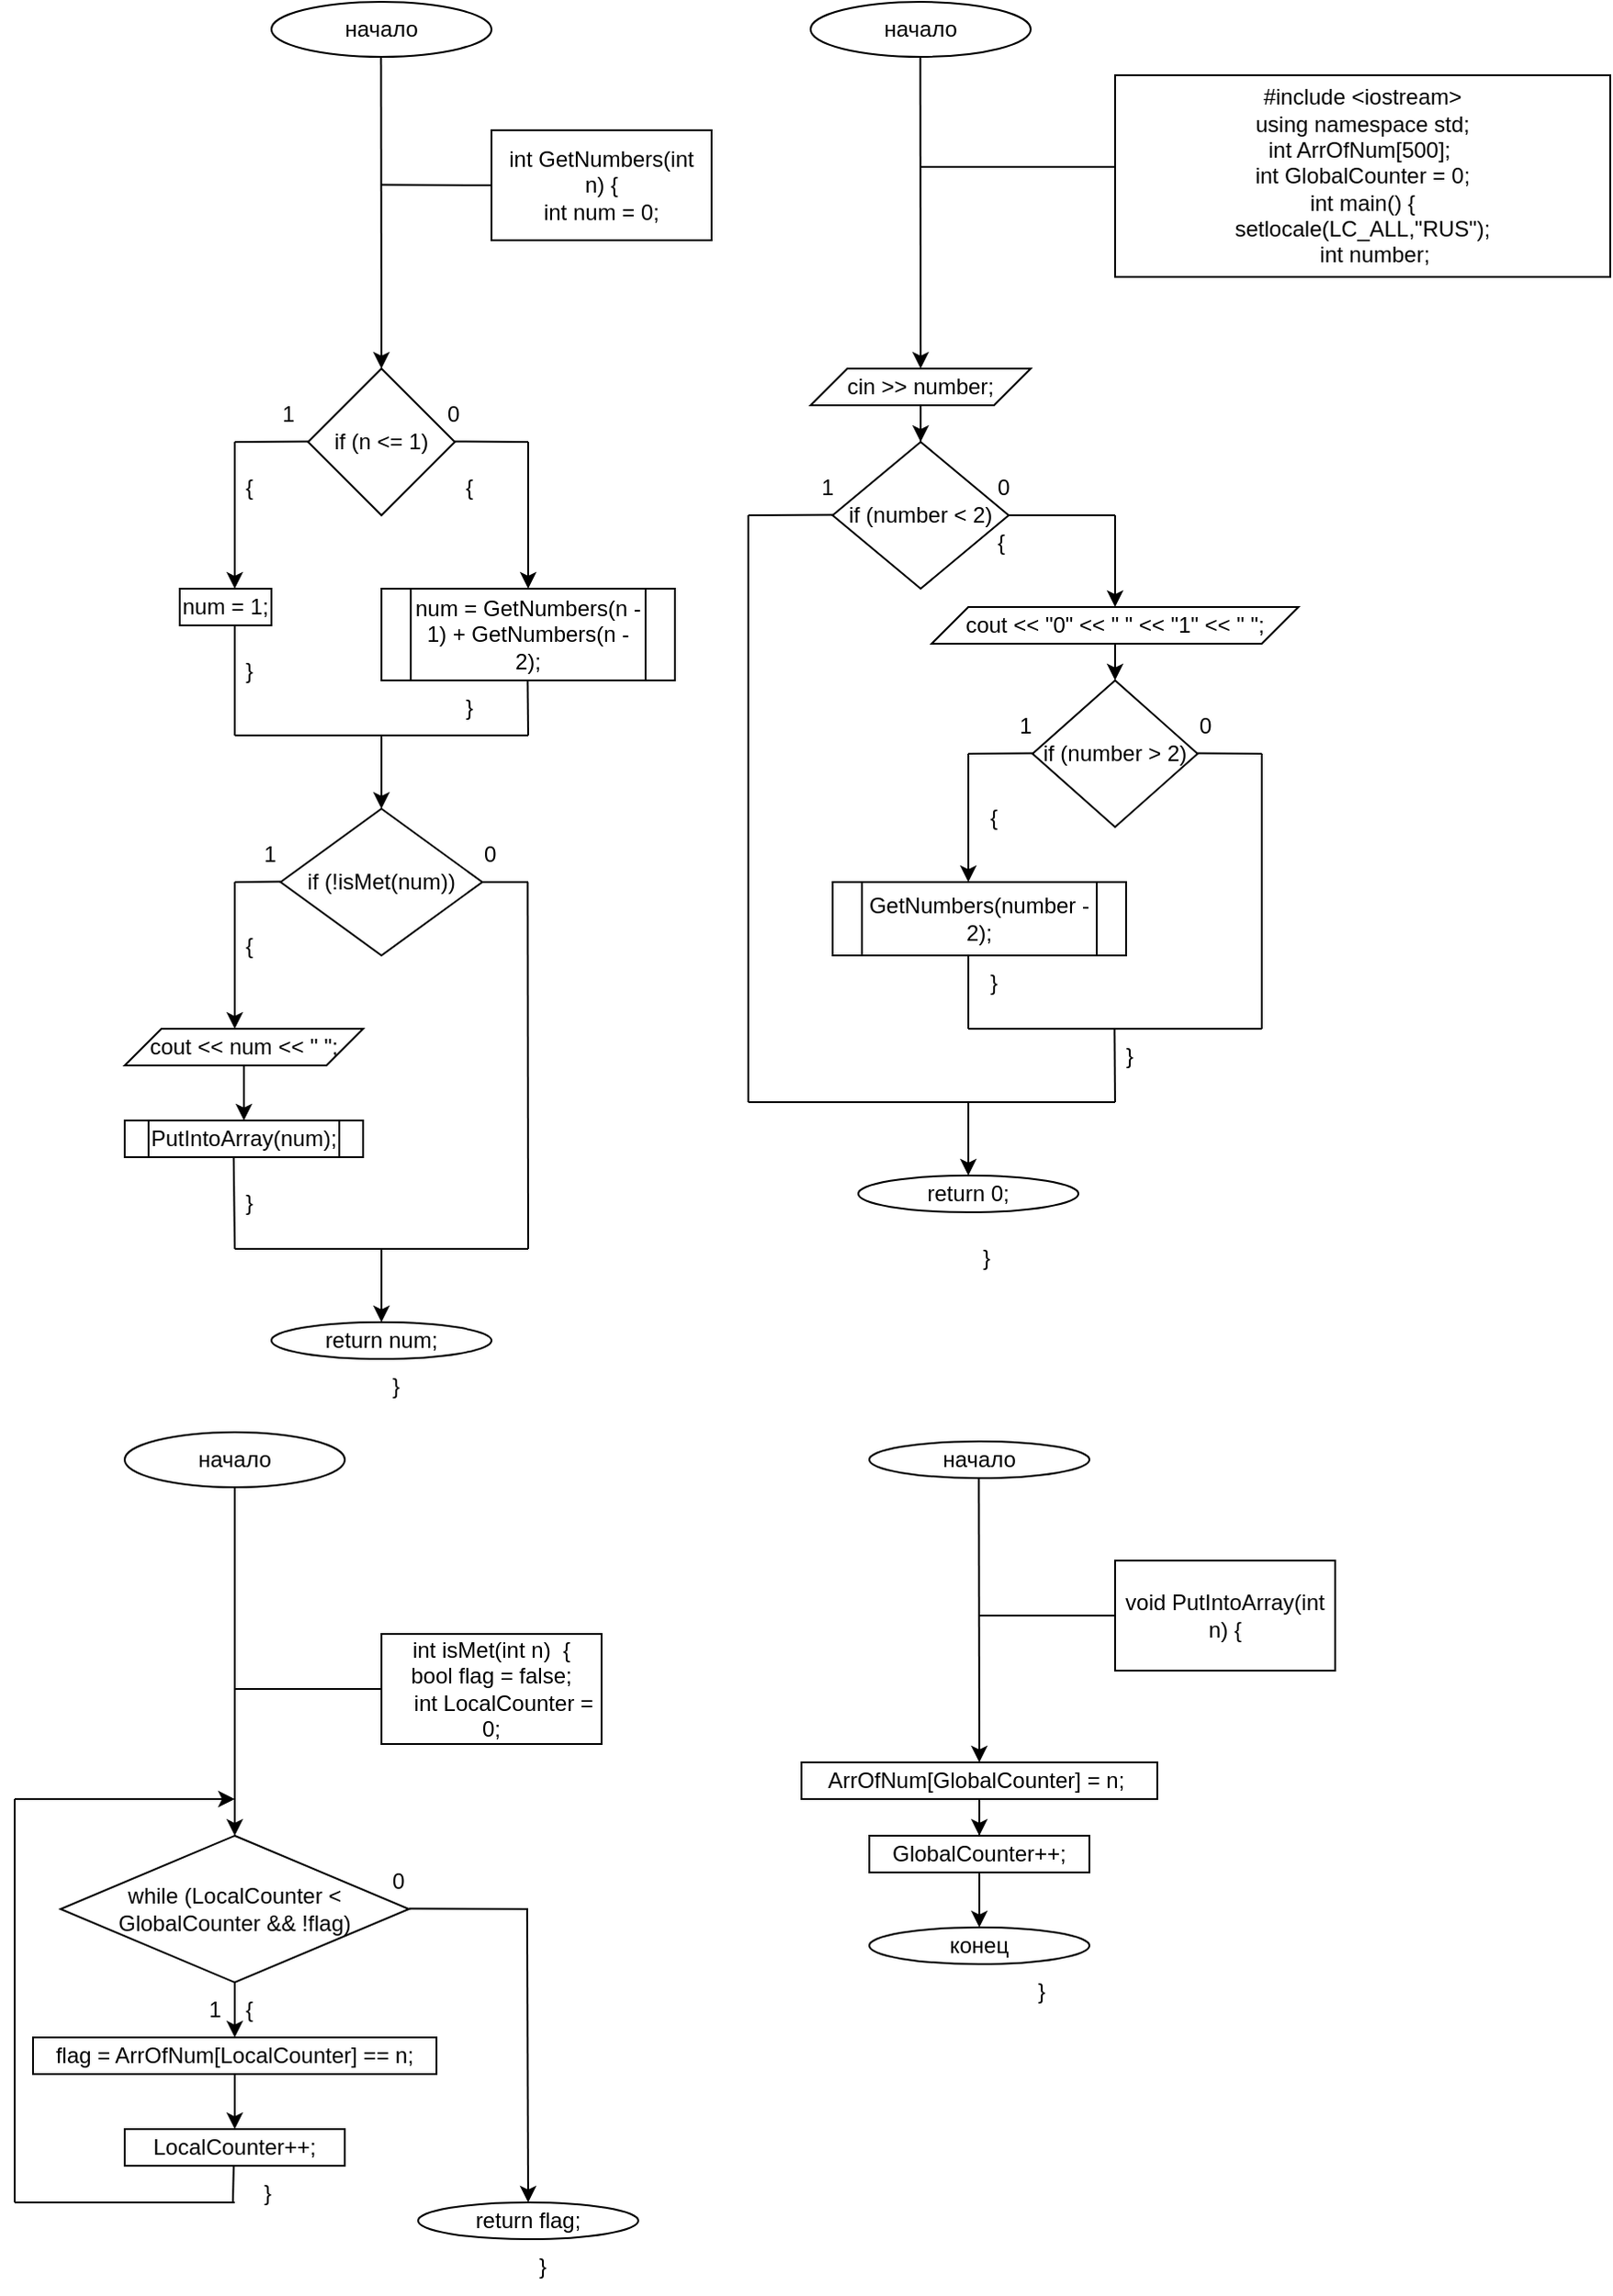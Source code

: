 <mxfile version="23.0.2" type="device">
  <diagram name="Страница — 1" id="27sMOO7GNxmtvBF9pvkB">
    <mxGraphModel dx="1646" dy="482" grid="1" gridSize="10" guides="1" tooltips="1" connect="1" arrows="1" fold="1" page="1" pageScale="1" pageWidth="827" pageHeight="1169" math="0" shadow="0">
      <root>
        <mxCell id="0" />
        <mxCell id="1" parent="0" />
        <mxCell id="nCKMUJCj50AwEbFCvC8s-1" value="начало" style="ellipse;whiteSpace=wrap;html=1;" vertex="1" parent="1">
          <mxGeometry x="354" width="120" height="30" as="geometry" />
        </mxCell>
        <mxCell id="nCKMUJCj50AwEbFCvC8s-2" value="" style="endArrow=classic;html=1;rounded=0;" edge="1" parent="1">
          <mxGeometry width="50" height="50" relative="1" as="geometry">
            <mxPoint x="413.8" y="30" as="sourcePoint" />
            <mxPoint x="414" y="200" as="targetPoint" />
          </mxGeometry>
        </mxCell>
        <mxCell id="nCKMUJCj50AwEbFCvC8s-3" value="" style="endArrow=none;html=1;rounded=0;" edge="1" parent="1">
          <mxGeometry width="50" height="50" relative="1" as="geometry">
            <mxPoint x="414" y="90" as="sourcePoint" />
            <mxPoint x="520" y="90" as="targetPoint" />
          </mxGeometry>
        </mxCell>
        <mxCell id="nCKMUJCj50AwEbFCvC8s-4" value="&lt;div&gt;#include &amp;lt;iostream&amp;gt;&lt;/div&gt;&lt;div&gt;using namespace std;&lt;/div&gt;&lt;div&gt;int ArrOfNum[500];&amp;nbsp;&lt;/div&gt;&lt;div&gt;int GlobalCounter = 0;&lt;/div&gt;&lt;div&gt;&lt;span style=&quot;background-color: initial;&quot;&gt;int main()&amp;nbsp;&lt;/span&gt;&lt;span style=&quot;background-color: initial;&quot;&gt;{&lt;/span&gt;&lt;/div&gt;&lt;div&gt;&lt;div&gt;setlocale(LC_ALL,&quot;RUS&quot;);&lt;span style=&quot;&quot;&gt;&lt;/span&gt;&lt;/div&gt;&lt;div&gt;&lt;span style=&quot;&quot;&gt;&lt;span style=&quot;&quot;&gt;&lt;span style=&quot;white-space: pre;&quot;&gt;&amp;nbsp;&amp;nbsp;&amp;nbsp;&amp;nbsp;&lt;/span&gt;&lt;/span&gt;int number;&lt;/span&gt;&lt;/div&gt;&lt;/div&gt;" style="rounded=0;whiteSpace=wrap;html=1;" vertex="1" parent="1">
          <mxGeometry x="520" y="40" width="270" height="110" as="geometry" />
        </mxCell>
        <mxCell id="nCKMUJCj50AwEbFCvC8s-7" style="edgeStyle=orthogonalEdgeStyle;rounded=0;orthogonalLoop=1;jettySize=auto;html=1;entryX=0.5;entryY=0;entryDx=0;entryDy=0;" edge="1" parent="1" source="nCKMUJCj50AwEbFCvC8s-5" target="nCKMUJCj50AwEbFCvC8s-6">
          <mxGeometry relative="1" as="geometry" />
        </mxCell>
        <mxCell id="nCKMUJCj50AwEbFCvC8s-5" value="cin &amp;gt;&amp;gt; number;" style="shape=parallelogram;perimeter=parallelogramPerimeter;whiteSpace=wrap;html=1;fixedSize=1;" vertex="1" parent="1">
          <mxGeometry x="354" y="200" width="120" height="20" as="geometry" />
        </mxCell>
        <mxCell id="nCKMUJCj50AwEbFCvC8s-6" value="if (number &amp;lt; 2)" style="rhombus;whiteSpace=wrap;html=1;" vertex="1" parent="1">
          <mxGeometry x="366" y="240" width="96" height="80" as="geometry" />
        </mxCell>
        <mxCell id="nCKMUJCj50AwEbFCvC8s-8" value="" style="endArrow=none;html=1;rounded=0;" edge="1" parent="1">
          <mxGeometry width="50" height="50" relative="1" as="geometry">
            <mxPoint x="320" y="280" as="sourcePoint" />
            <mxPoint x="366" y="279.76" as="targetPoint" />
          </mxGeometry>
        </mxCell>
        <mxCell id="nCKMUJCj50AwEbFCvC8s-9" value="1" style="text;strokeColor=none;fillColor=none;align=left;verticalAlign=middle;spacingLeft=4;spacingRight=4;overflow=hidden;points=[[0,0.5],[1,0.5]];portConstraint=eastwest;rotatable=0;whiteSpace=wrap;html=1;" vertex="1" parent="1">
          <mxGeometry x="354" y="250" width="80" height="30" as="geometry" />
        </mxCell>
        <mxCell id="nCKMUJCj50AwEbFCvC8s-10" value="" style="endArrow=none;html=1;rounded=0;" edge="1" parent="1">
          <mxGeometry width="50" height="50" relative="1" as="geometry">
            <mxPoint x="462" y="280" as="sourcePoint" />
            <mxPoint x="520" y="280" as="targetPoint" />
          </mxGeometry>
        </mxCell>
        <mxCell id="nCKMUJCj50AwEbFCvC8s-11" value="0" style="text;strokeColor=none;fillColor=none;align=left;verticalAlign=middle;spacingLeft=4;spacingRight=4;overflow=hidden;points=[[0,0.5],[1,0.5]];portConstraint=eastwest;rotatable=0;whiteSpace=wrap;html=1;" vertex="1" parent="1">
          <mxGeometry x="450" y="250" width="40" height="30" as="geometry" />
        </mxCell>
        <mxCell id="nCKMUJCj50AwEbFCvC8s-15" style="edgeStyle=orthogonalEdgeStyle;rounded=0;orthogonalLoop=1;jettySize=auto;html=1;entryX=0.5;entryY=0;entryDx=0;entryDy=0;" edge="1" parent="1" source="nCKMUJCj50AwEbFCvC8s-12">
          <mxGeometry relative="1" as="geometry">
            <mxPoint x="520" y="370" as="targetPoint" />
          </mxGeometry>
        </mxCell>
        <mxCell id="nCKMUJCj50AwEbFCvC8s-12" value="cout &amp;lt;&amp;lt; &quot;0&quot; &amp;lt;&amp;lt; &quot; &quot; &amp;lt;&amp;lt; &quot;1&quot; &amp;lt;&amp;lt; &quot; &quot;;" style="shape=parallelogram;perimeter=parallelogramPerimeter;whiteSpace=wrap;html=1;fixedSize=1;" vertex="1" parent="1">
          <mxGeometry x="420" y="330" width="200" height="20" as="geometry" />
        </mxCell>
        <mxCell id="nCKMUJCj50AwEbFCvC8s-13" value="" style="endArrow=classic;html=1;rounded=0;" edge="1" parent="1">
          <mxGeometry width="50" height="50" relative="1" as="geometry">
            <mxPoint x="520" y="280" as="sourcePoint" />
            <mxPoint x="520" y="330" as="targetPoint" />
          </mxGeometry>
        </mxCell>
        <mxCell id="nCKMUJCj50AwEbFCvC8s-21" value="{" style="text;strokeColor=none;fillColor=none;align=left;verticalAlign=middle;spacingLeft=4;spacingRight=4;overflow=hidden;points=[[0,0.5],[1,0.5]];portConstraint=eastwest;rotatable=0;whiteSpace=wrap;html=1;" vertex="1" parent="1">
          <mxGeometry x="450" y="280" width="80" height="30" as="geometry" />
        </mxCell>
        <mxCell id="nCKMUJCj50AwEbFCvC8s-23" value="начало" style="ellipse;whiteSpace=wrap;html=1;" vertex="1" parent="1">
          <mxGeometry x="60" width="120" height="30" as="geometry" />
        </mxCell>
        <mxCell id="nCKMUJCj50AwEbFCvC8s-24" value="" style="endArrow=classic;html=1;rounded=0;" edge="1" parent="1">
          <mxGeometry width="50" height="50" relative="1" as="geometry">
            <mxPoint x="119.76" y="30" as="sourcePoint" />
            <mxPoint x="120" y="200" as="targetPoint" />
          </mxGeometry>
        </mxCell>
        <mxCell id="nCKMUJCj50AwEbFCvC8s-25" value="&lt;div&gt;int GetNumbers(int n)&amp;nbsp;&lt;span style=&quot;background-color: initial;&quot;&gt;{&lt;/span&gt;&lt;/div&gt;&lt;div&gt;int num = 0;&lt;span style=&quot;&quot;&gt;&lt;/span&gt;&lt;/div&gt;" style="rounded=0;whiteSpace=wrap;html=1;" vertex="1" parent="1">
          <mxGeometry x="180" y="70" width="120" height="60" as="geometry" />
        </mxCell>
        <mxCell id="nCKMUJCj50AwEbFCvC8s-27" value="" style="endArrow=none;html=1;rounded=0;entryX=0;entryY=0.5;entryDx=0;entryDy=0;" edge="1" parent="1" target="nCKMUJCj50AwEbFCvC8s-25">
          <mxGeometry width="50" height="50" relative="1" as="geometry">
            <mxPoint x="120" y="99.76" as="sourcePoint" />
            <mxPoint x="170" y="99.76" as="targetPoint" />
          </mxGeometry>
        </mxCell>
        <mxCell id="nCKMUJCj50AwEbFCvC8s-28" value="if (n &amp;lt;= 1)" style="rhombus;whiteSpace=wrap;html=1;" vertex="1" parent="1">
          <mxGeometry x="80" y="200" width="80" height="80" as="geometry" />
        </mxCell>
        <mxCell id="nCKMUJCj50AwEbFCvC8s-29" value="" style="endArrow=none;html=1;rounded=0;" edge="1" parent="1">
          <mxGeometry width="50" height="50" relative="1" as="geometry">
            <mxPoint x="40" y="240" as="sourcePoint" />
            <mxPoint x="80" y="239.71" as="targetPoint" />
          </mxGeometry>
        </mxCell>
        <mxCell id="nCKMUJCj50AwEbFCvC8s-30" value="" style="endArrow=classic;html=1;rounded=0;" edge="1" parent="1">
          <mxGeometry width="50" height="50" relative="1" as="geometry">
            <mxPoint x="40" y="240" as="sourcePoint" />
            <mxPoint x="40" y="320" as="targetPoint" />
          </mxGeometry>
        </mxCell>
        <mxCell id="nCKMUJCj50AwEbFCvC8s-31" value="num = 1;" style="rounded=0;whiteSpace=wrap;html=1;" vertex="1" parent="1">
          <mxGeometry x="10" y="320" width="50" height="20" as="geometry" />
        </mxCell>
        <mxCell id="nCKMUJCj50AwEbFCvC8s-32" value="" style="endArrow=none;html=1;rounded=0;" edge="1" parent="1">
          <mxGeometry width="50" height="50" relative="1" as="geometry">
            <mxPoint x="160" y="239.71" as="sourcePoint" />
            <mxPoint x="200" y="240" as="targetPoint" />
          </mxGeometry>
        </mxCell>
        <mxCell id="nCKMUJCj50AwEbFCvC8s-33" value="" style="endArrow=classic;html=1;rounded=0;" edge="1" parent="1">
          <mxGeometry width="50" height="50" relative="1" as="geometry">
            <mxPoint x="200" y="240" as="sourcePoint" />
            <mxPoint x="200" y="320" as="targetPoint" />
          </mxGeometry>
        </mxCell>
        <mxCell id="nCKMUJCj50AwEbFCvC8s-34" value="num = GetNumbers(n - 1) + GetNumbers(n - 2);" style="shape=process;whiteSpace=wrap;html=1;backgroundOutline=1;" vertex="1" parent="1">
          <mxGeometry x="120" y="320" width="160" height="50" as="geometry" />
        </mxCell>
        <mxCell id="nCKMUJCj50AwEbFCvC8s-35" value="" style="endArrow=none;html=1;rounded=0;" edge="1" parent="1">
          <mxGeometry width="50" height="50" relative="1" as="geometry">
            <mxPoint x="40" y="400" as="sourcePoint" />
            <mxPoint x="40" y="340" as="targetPoint" />
          </mxGeometry>
        </mxCell>
        <mxCell id="nCKMUJCj50AwEbFCvC8s-36" value="" style="endArrow=none;html=1;rounded=0;" edge="1" parent="1">
          <mxGeometry width="50" height="50" relative="1" as="geometry">
            <mxPoint x="200" y="400" as="sourcePoint" />
            <mxPoint x="199.71" y="370" as="targetPoint" />
          </mxGeometry>
        </mxCell>
        <mxCell id="nCKMUJCj50AwEbFCvC8s-37" value="" style="endArrow=none;html=1;rounded=0;" edge="1" parent="1">
          <mxGeometry width="50" height="50" relative="1" as="geometry">
            <mxPoint x="40" y="400" as="sourcePoint" />
            <mxPoint x="200" y="400" as="targetPoint" />
          </mxGeometry>
        </mxCell>
        <mxCell id="nCKMUJCj50AwEbFCvC8s-38" value="" style="endArrow=classic;html=1;rounded=0;" edge="1" parent="1">
          <mxGeometry width="50" height="50" relative="1" as="geometry">
            <mxPoint x="120" y="400" as="sourcePoint" />
            <mxPoint x="120" y="440" as="targetPoint" />
          </mxGeometry>
        </mxCell>
        <mxCell id="nCKMUJCj50AwEbFCvC8s-39" value="1" style="text;strokeColor=none;fillColor=none;align=left;verticalAlign=middle;spacingLeft=4;spacingRight=4;overflow=hidden;points=[[0,0.5],[1,0.5]];portConstraint=eastwest;rotatable=0;whiteSpace=wrap;html=1;" vertex="1" parent="1">
          <mxGeometry x="60" y="210" width="80" height="30" as="geometry" />
        </mxCell>
        <mxCell id="nCKMUJCj50AwEbFCvC8s-40" value="0" style="text;strokeColor=none;fillColor=none;align=left;verticalAlign=middle;spacingLeft=4;spacingRight=4;overflow=hidden;points=[[0,0.5],[1,0.5]];portConstraint=eastwest;rotatable=0;whiteSpace=wrap;html=1;" vertex="1" parent="1">
          <mxGeometry x="150" y="210" width="80" height="30" as="geometry" />
        </mxCell>
        <mxCell id="nCKMUJCj50AwEbFCvC8s-41" value="{" style="text;strokeColor=none;fillColor=none;align=left;verticalAlign=middle;spacingLeft=4;spacingRight=4;overflow=hidden;points=[[0,0.5],[1,0.5]];portConstraint=eastwest;rotatable=0;whiteSpace=wrap;html=1;" vertex="1" parent="1">
          <mxGeometry x="40" y="250" width="80" height="30" as="geometry" />
        </mxCell>
        <mxCell id="nCKMUJCj50AwEbFCvC8s-42" value="}" style="text;strokeColor=none;fillColor=none;align=left;verticalAlign=middle;spacingLeft=4;spacingRight=4;overflow=hidden;points=[[0,0.5],[1,0.5]];portConstraint=eastwest;rotatable=0;whiteSpace=wrap;html=1;" vertex="1" parent="1">
          <mxGeometry x="40" y="350" width="80" height="30" as="geometry" />
        </mxCell>
        <mxCell id="nCKMUJCj50AwEbFCvC8s-43" value="{" style="text;strokeColor=none;fillColor=none;align=left;verticalAlign=middle;spacingLeft=4;spacingRight=4;overflow=hidden;points=[[0,0.5],[1,0.5]];portConstraint=eastwest;rotatable=0;whiteSpace=wrap;html=1;" vertex="1" parent="1">
          <mxGeometry x="160" y="250" width="80" height="30" as="geometry" />
        </mxCell>
        <mxCell id="nCKMUJCj50AwEbFCvC8s-44" value="}" style="text;strokeColor=none;fillColor=none;align=left;verticalAlign=middle;spacingLeft=4;spacingRight=4;overflow=hidden;points=[[0,0.5],[1,0.5]];portConstraint=eastwest;rotatable=0;whiteSpace=wrap;html=1;" vertex="1" parent="1">
          <mxGeometry x="160" y="370" width="80" height="30" as="geometry" />
        </mxCell>
        <mxCell id="nCKMUJCj50AwEbFCvC8s-46" value="if (!isMet(num))" style="rhombus;whiteSpace=wrap;html=1;" vertex="1" parent="1">
          <mxGeometry x="65" y="440" width="110" height="80" as="geometry" />
        </mxCell>
        <mxCell id="nCKMUJCj50AwEbFCvC8s-47" value="" style="endArrow=none;html=1;rounded=0;" edge="1" parent="1">
          <mxGeometry width="50" height="50" relative="1" as="geometry">
            <mxPoint x="40" y="480" as="sourcePoint" />
            <mxPoint x="65" y="479.71" as="targetPoint" />
          </mxGeometry>
        </mxCell>
        <mxCell id="nCKMUJCj50AwEbFCvC8s-48" value="" style="endArrow=classic;html=1;rounded=0;" edge="1" parent="1">
          <mxGeometry width="50" height="50" relative="1" as="geometry">
            <mxPoint x="40" y="480" as="sourcePoint" />
            <mxPoint x="40" y="560" as="targetPoint" />
          </mxGeometry>
        </mxCell>
        <mxCell id="nCKMUJCj50AwEbFCvC8s-52" style="edgeStyle=orthogonalEdgeStyle;rounded=0;orthogonalLoop=1;jettySize=auto;html=1;entryX=0.5;entryY=0;entryDx=0;entryDy=0;" edge="1" parent="1" source="nCKMUJCj50AwEbFCvC8s-49" target="nCKMUJCj50AwEbFCvC8s-51">
          <mxGeometry relative="1" as="geometry" />
        </mxCell>
        <mxCell id="nCKMUJCj50AwEbFCvC8s-49" value="cout &amp;lt;&amp;lt; num &amp;lt;&amp;lt; &quot; &quot;;" style="shape=parallelogram;perimeter=parallelogramPerimeter;whiteSpace=wrap;html=1;fixedSize=1;" vertex="1" parent="1">
          <mxGeometry x="-20" y="560" width="130" height="20" as="geometry" />
        </mxCell>
        <mxCell id="nCKMUJCj50AwEbFCvC8s-51" value="PutIntoArray(num);" style="shape=process;whiteSpace=wrap;html=1;backgroundOutline=1;" vertex="1" parent="1">
          <mxGeometry x="-20" y="610" width="130" height="20" as="geometry" />
        </mxCell>
        <mxCell id="nCKMUJCj50AwEbFCvC8s-53" value="" style="endArrow=none;html=1;rounded=0;" edge="1" parent="1">
          <mxGeometry width="50" height="50" relative="1" as="geometry">
            <mxPoint x="39.43" y="630" as="sourcePoint" />
            <mxPoint x="40" y="680" as="targetPoint" />
          </mxGeometry>
        </mxCell>
        <mxCell id="nCKMUJCj50AwEbFCvC8s-54" value="" style="endArrow=none;html=1;rounded=0;" edge="1" parent="1">
          <mxGeometry width="50" height="50" relative="1" as="geometry">
            <mxPoint x="175" y="480" as="sourcePoint" />
            <mxPoint x="200" y="480" as="targetPoint" />
          </mxGeometry>
        </mxCell>
        <mxCell id="nCKMUJCj50AwEbFCvC8s-55" value="" style="endArrow=none;html=1;rounded=0;" edge="1" parent="1">
          <mxGeometry width="50" height="50" relative="1" as="geometry">
            <mxPoint x="200" y="680" as="sourcePoint" />
            <mxPoint x="199.71" y="480" as="targetPoint" />
          </mxGeometry>
        </mxCell>
        <mxCell id="nCKMUJCj50AwEbFCvC8s-56" value="" style="endArrow=none;html=1;rounded=0;" edge="1" parent="1">
          <mxGeometry width="50" height="50" relative="1" as="geometry">
            <mxPoint x="40" y="680" as="sourcePoint" />
            <mxPoint x="200" y="680" as="targetPoint" />
          </mxGeometry>
        </mxCell>
        <mxCell id="nCKMUJCj50AwEbFCvC8s-57" value="" style="endArrow=classic;html=1;rounded=0;" edge="1" parent="1">
          <mxGeometry width="50" height="50" relative="1" as="geometry">
            <mxPoint x="120" y="680" as="sourcePoint" />
            <mxPoint x="120" y="720" as="targetPoint" />
          </mxGeometry>
        </mxCell>
        <mxCell id="nCKMUJCj50AwEbFCvC8s-58" value="return num;" style="ellipse;whiteSpace=wrap;html=1;" vertex="1" parent="1">
          <mxGeometry x="60" y="720" width="120" height="20" as="geometry" />
        </mxCell>
        <mxCell id="nCKMUJCj50AwEbFCvC8s-59" value="{" style="text;strokeColor=none;fillColor=none;align=left;verticalAlign=middle;spacingLeft=4;spacingRight=4;overflow=hidden;points=[[0,0.5],[1,0.5]];portConstraint=eastwest;rotatable=0;whiteSpace=wrap;html=1;" vertex="1" parent="1">
          <mxGeometry x="40" y="500" width="80" height="30" as="geometry" />
        </mxCell>
        <mxCell id="nCKMUJCj50AwEbFCvC8s-60" value="}" style="text;strokeColor=none;fillColor=none;align=left;verticalAlign=middle;spacingLeft=4;spacingRight=4;overflow=hidden;points=[[0,0.5],[1,0.5]];portConstraint=eastwest;rotatable=0;whiteSpace=wrap;html=1;" vertex="1" parent="1">
          <mxGeometry x="40" y="640" width="80" height="30" as="geometry" />
        </mxCell>
        <mxCell id="nCKMUJCj50AwEbFCvC8s-61" value="}" style="text;strokeColor=none;fillColor=none;align=left;verticalAlign=middle;spacingLeft=4;spacingRight=4;overflow=hidden;points=[[0,0.5],[1,0.5]];portConstraint=eastwest;rotatable=0;whiteSpace=wrap;html=1;" vertex="1" parent="1">
          <mxGeometry x="120" y="740" width="80" height="30" as="geometry" />
        </mxCell>
        <mxCell id="nCKMUJCj50AwEbFCvC8s-62" value="1" style="text;strokeColor=none;fillColor=none;align=left;verticalAlign=middle;spacingLeft=4;spacingRight=4;overflow=hidden;points=[[0,0.5],[1,0.5]];portConstraint=eastwest;rotatable=0;whiteSpace=wrap;html=1;" vertex="1" parent="1">
          <mxGeometry x="50" y="450" width="80" height="30" as="geometry" />
        </mxCell>
        <mxCell id="nCKMUJCj50AwEbFCvC8s-63" value="0" style="text;strokeColor=none;fillColor=none;align=left;verticalAlign=middle;spacingLeft=4;spacingRight=4;overflow=hidden;points=[[0,0.5],[1,0.5]];portConstraint=eastwest;rotatable=0;whiteSpace=wrap;html=1;" vertex="1" parent="1">
          <mxGeometry x="170" y="450" width="80" height="30" as="geometry" />
        </mxCell>
        <mxCell id="nCKMUJCj50AwEbFCvC8s-64" value="if (number &amp;gt; 2)" style="rhombus;whiteSpace=wrap;html=1;" vertex="1" parent="1">
          <mxGeometry x="475" y="370" width="90" height="80" as="geometry" />
        </mxCell>
        <mxCell id="nCKMUJCj50AwEbFCvC8s-65" value="" style="endArrow=none;html=1;rounded=0;" edge="1" parent="1">
          <mxGeometry width="50" height="50" relative="1" as="geometry">
            <mxPoint x="440" y="410" as="sourcePoint" />
            <mxPoint x="475" y="409.71" as="targetPoint" />
          </mxGeometry>
        </mxCell>
        <mxCell id="nCKMUJCj50AwEbFCvC8s-66" value="" style="endArrow=classic;html=1;rounded=0;" edge="1" parent="1">
          <mxGeometry width="50" height="50" relative="1" as="geometry">
            <mxPoint x="440" y="410" as="sourcePoint" />
            <mxPoint x="440" y="480" as="targetPoint" />
          </mxGeometry>
        </mxCell>
        <mxCell id="nCKMUJCj50AwEbFCvC8s-67" value="GetNumbers(number - 2);" style="shape=process;whiteSpace=wrap;html=1;backgroundOutline=1;" vertex="1" parent="1">
          <mxGeometry x="366" y="480" width="160" height="40" as="geometry" />
        </mxCell>
        <mxCell id="nCKMUJCj50AwEbFCvC8s-68" value="" style="endArrow=none;html=1;rounded=0;" edge="1" parent="1">
          <mxGeometry width="50" height="50" relative="1" as="geometry">
            <mxPoint x="565" y="409.71" as="sourcePoint" />
            <mxPoint x="600" y="410" as="targetPoint" />
          </mxGeometry>
        </mxCell>
        <mxCell id="nCKMUJCj50AwEbFCvC8s-69" value="" style="endArrow=none;html=1;rounded=0;" edge="1" parent="1">
          <mxGeometry width="50" height="50" relative="1" as="geometry">
            <mxPoint x="440" y="560" as="sourcePoint" />
            <mxPoint x="440" y="520" as="targetPoint" />
          </mxGeometry>
        </mxCell>
        <mxCell id="nCKMUJCj50AwEbFCvC8s-70" value="" style="endArrow=none;html=1;rounded=0;" edge="1" parent="1">
          <mxGeometry width="50" height="50" relative="1" as="geometry">
            <mxPoint x="600" y="560" as="sourcePoint" />
            <mxPoint x="600" y="410" as="targetPoint" />
          </mxGeometry>
        </mxCell>
        <mxCell id="nCKMUJCj50AwEbFCvC8s-71" value="" style="endArrow=none;html=1;rounded=0;" edge="1" parent="1">
          <mxGeometry width="50" height="50" relative="1" as="geometry">
            <mxPoint x="440" y="560" as="sourcePoint" />
            <mxPoint x="600" y="560" as="targetPoint" />
          </mxGeometry>
        </mxCell>
        <mxCell id="nCKMUJCj50AwEbFCvC8s-72" value="1" style="text;strokeColor=none;fillColor=none;align=left;verticalAlign=middle;spacingLeft=4;spacingRight=4;overflow=hidden;points=[[0,0.5],[1,0.5]];portConstraint=eastwest;rotatable=0;whiteSpace=wrap;html=1;" vertex="1" parent="1">
          <mxGeometry x="462" y="380" width="80" height="30" as="geometry" />
        </mxCell>
        <mxCell id="nCKMUJCj50AwEbFCvC8s-73" value="0" style="text;strokeColor=none;fillColor=none;align=left;verticalAlign=middle;spacingLeft=4;spacingRight=4;overflow=hidden;points=[[0,0.5],[1,0.5]];portConstraint=eastwest;rotatable=0;whiteSpace=wrap;html=1;" vertex="1" parent="1">
          <mxGeometry x="560" y="380" width="80" height="30" as="geometry" />
        </mxCell>
        <mxCell id="nCKMUJCj50AwEbFCvC8s-74" value="{" style="text;strokeColor=none;fillColor=none;align=left;verticalAlign=middle;spacingLeft=4;spacingRight=4;overflow=hidden;points=[[0,0.5],[1,0.5]];portConstraint=eastwest;rotatable=0;whiteSpace=wrap;html=1;" vertex="1" parent="1">
          <mxGeometry x="446" y="430" width="80" height="30" as="geometry" />
        </mxCell>
        <mxCell id="nCKMUJCj50AwEbFCvC8s-75" value="}" style="text;strokeColor=none;fillColor=none;align=left;verticalAlign=middle;spacingLeft=4;spacingRight=4;overflow=hidden;points=[[0,0.5],[1,0.5]];portConstraint=eastwest;rotatable=0;whiteSpace=wrap;html=1;" vertex="1" parent="1">
          <mxGeometry x="446" y="520" width="80" height="30" as="geometry" />
        </mxCell>
        <mxCell id="nCKMUJCj50AwEbFCvC8s-77" value="" style="endArrow=none;html=1;rounded=0;" edge="1" parent="1">
          <mxGeometry width="50" height="50" relative="1" as="geometry">
            <mxPoint x="520" y="600" as="sourcePoint" />
            <mxPoint x="519.71" y="560" as="targetPoint" />
          </mxGeometry>
        </mxCell>
        <mxCell id="nCKMUJCj50AwEbFCvC8s-78" value="}" style="text;strokeColor=none;fillColor=none;align=left;verticalAlign=middle;spacingLeft=4;spacingRight=4;overflow=hidden;points=[[0,0.5],[1,0.5]];portConstraint=eastwest;rotatable=0;whiteSpace=wrap;html=1;" vertex="1" parent="1">
          <mxGeometry x="520" y="560" width="80" height="30" as="geometry" />
        </mxCell>
        <mxCell id="nCKMUJCj50AwEbFCvC8s-79" value="" style="endArrow=none;html=1;rounded=0;" edge="1" parent="1">
          <mxGeometry width="50" height="50" relative="1" as="geometry">
            <mxPoint x="320" y="600" as="sourcePoint" />
            <mxPoint x="320" y="280" as="targetPoint" />
          </mxGeometry>
        </mxCell>
        <mxCell id="nCKMUJCj50AwEbFCvC8s-80" value="" style="endArrow=none;html=1;rounded=0;" edge="1" parent="1">
          <mxGeometry width="50" height="50" relative="1" as="geometry">
            <mxPoint x="320" y="600" as="sourcePoint" />
            <mxPoint x="520" y="600" as="targetPoint" />
          </mxGeometry>
        </mxCell>
        <mxCell id="nCKMUJCj50AwEbFCvC8s-81" value="" style="endArrow=classic;html=1;rounded=0;" edge="1" parent="1">
          <mxGeometry width="50" height="50" relative="1" as="geometry">
            <mxPoint x="440" y="600" as="sourcePoint" />
            <mxPoint x="440" y="640" as="targetPoint" />
          </mxGeometry>
        </mxCell>
        <mxCell id="nCKMUJCj50AwEbFCvC8s-82" value="return 0;" style="ellipse;whiteSpace=wrap;html=1;" vertex="1" parent="1">
          <mxGeometry x="380" y="640" width="120" height="20" as="geometry" />
        </mxCell>
        <mxCell id="nCKMUJCj50AwEbFCvC8s-83" value="начало" style="ellipse;whiteSpace=wrap;html=1;" vertex="1" parent="1">
          <mxGeometry x="-20" y="780" width="120" height="30" as="geometry" />
        </mxCell>
        <mxCell id="nCKMUJCj50AwEbFCvC8s-85" value="" style="endArrow=none;html=1;rounded=0;" edge="1" parent="1">
          <mxGeometry width="50" height="50" relative="1" as="geometry">
            <mxPoint x="40" y="920" as="sourcePoint" />
            <mxPoint x="120" y="920" as="targetPoint" />
          </mxGeometry>
        </mxCell>
        <mxCell id="nCKMUJCj50AwEbFCvC8s-86" value="&lt;div&gt;int isMet(int n)&amp;nbsp;&amp;nbsp;&lt;span style=&quot;background-color: initial;&quot;&gt;{&lt;/span&gt;&lt;/div&gt;&lt;div&gt;bool flag = false;&lt;span style=&quot;&quot;&gt;&lt;/span&gt;&lt;/div&gt;&lt;div&gt;&lt;span style=&quot;&quot;&gt;&lt;span style=&quot;&quot;&gt;&lt;span style=&quot;white-space: pre;&quot;&gt;&amp;nbsp;&amp;nbsp;&amp;nbsp;&amp;nbsp;&lt;/span&gt;&lt;/span&gt;int LocalCounter = 0;&lt;/span&gt;&lt;/div&gt;" style="rounded=0;whiteSpace=wrap;html=1;" vertex="1" parent="1">
          <mxGeometry x="120" y="890" width="120" height="60" as="geometry" />
        </mxCell>
        <mxCell id="nCKMUJCj50AwEbFCvC8s-87" value="}" style="text;html=1;strokeColor=none;fillColor=none;align=center;verticalAlign=middle;whiteSpace=wrap;rounded=0;" vertex="1" parent="1">
          <mxGeometry x="420" y="670" width="60" height="30" as="geometry" />
        </mxCell>
        <mxCell id="nCKMUJCj50AwEbFCvC8s-88" value="" style="endArrow=classic;html=1;rounded=0;" edge="1" parent="1">
          <mxGeometry width="50" height="50" relative="1" as="geometry">
            <mxPoint x="40" y="810" as="sourcePoint" />
            <mxPoint x="40" y="1000" as="targetPoint" />
          </mxGeometry>
        </mxCell>
        <mxCell id="nCKMUJCj50AwEbFCvC8s-91" style="edgeStyle=orthogonalEdgeStyle;rounded=0;orthogonalLoop=1;jettySize=auto;html=1;entryX=0.5;entryY=0;entryDx=0;entryDy=0;" edge="1" parent="1" source="nCKMUJCj50AwEbFCvC8s-89" target="nCKMUJCj50AwEbFCvC8s-90">
          <mxGeometry relative="1" as="geometry" />
        </mxCell>
        <mxCell id="nCKMUJCj50AwEbFCvC8s-89" value="while (LocalCounter &amp;lt; GlobalCounter &amp;amp;&amp;amp; !flag)" style="rhombus;whiteSpace=wrap;html=1;" vertex="1" parent="1">
          <mxGeometry x="-55" y="1000" width="190" height="80" as="geometry" />
        </mxCell>
        <mxCell id="nCKMUJCj50AwEbFCvC8s-93" style="edgeStyle=orthogonalEdgeStyle;rounded=0;orthogonalLoop=1;jettySize=auto;html=1;entryX=0.5;entryY=0;entryDx=0;entryDy=0;" edge="1" parent="1" source="nCKMUJCj50AwEbFCvC8s-90" target="nCKMUJCj50AwEbFCvC8s-92">
          <mxGeometry relative="1" as="geometry" />
        </mxCell>
        <mxCell id="nCKMUJCj50AwEbFCvC8s-90" value="flag = ArrOfNum[LocalCounter] == n;" style="rounded=0;whiteSpace=wrap;html=1;" vertex="1" parent="1">
          <mxGeometry x="-70" y="1110" width="220" height="20" as="geometry" />
        </mxCell>
        <mxCell id="nCKMUJCj50AwEbFCvC8s-92" value="LocalCounter++;" style="rounded=0;whiteSpace=wrap;html=1;" vertex="1" parent="1">
          <mxGeometry x="-20" y="1160" width="120" height="20" as="geometry" />
        </mxCell>
        <mxCell id="nCKMUJCj50AwEbFCvC8s-94" value="" style="endArrow=none;html=1;rounded=0;" edge="1" parent="1">
          <mxGeometry width="50" height="50" relative="1" as="geometry">
            <mxPoint x="39" y="1200" as="sourcePoint" />
            <mxPoint x="39.43" y="1180" as="targetPoint" />
          </mxGeometry>
        </mxCell>
        <mxCell id="nCKMUJCj50AwEbFCvC8s-95" value="" style="endArrow=none;html=1;rounded=0;" edge="1" parent="1">
          <mxGeometry width="50" height="50" relative="1" as="geometry">
            <mxPoint x="-80" y="1200" as="sourcePoint" />
            <mxPoint x="40" y="1200" as="targetPoint" />
          </mxGeometry>
        </mxCell>
        <mxCell id="nCKMUJCj50AwEbFCvC8s-96" value="" style="endArrow=none;html=1;rounded=0;" edge="1" parent="1">
          <mxGeometry width="50" height="50" relative="1" as="geometry">
            <mxPoint x="-80" y="1200" as="sourcePoint" />
            <mxPoint x="-80" y="980" as="targetPoint" />
          </mxGeometry>
        </mxCell>
        <mxCell id="nCKMUJCj50AwEbFCvC8s-97" value="" style="endArrow=classic;html=1;rounded=0;" edge="1" parent="1">
          <mxGeometry width="50" height="50" relative="1" as="geometry">
            <mxPoint x="-80" y="980" as="sourcePoint" />
            <mxPoint x="40" y="980" as="targetPoint" />
          </mxGeometry>
        </mxCell>
        <mxCell id="nCKMUJCj50AwEbFCvC8s-98" value="1" style="text;strokeColor=none;fillColor=none;align=left;verticalAlign=middle;spacingLeft=4;spacingRight=4;overflow=hidden;points=[[0,0.5],[1,0.5]];portConstraint=eastwest;rotatable=0;whiteSpace=wrap;html=1;" vertex="1" parent="1">
          <mxGeometry x="20" y="1080" width="80" height="30" as="geometry" />
        </mxCell>
        <mxCell id="nCKMUJCj50AwEbFCvC8s-99" value="{" style="text;strokeColor=none;fillColor=none;align=left;verticalAlign=middle;spacingLeft=4;spacingRight=4;overflow=hidden;points=[[0,0.5],[1,0.5]];portConstraint=eastwest;rotatable=0;whiteSpace=wrap;html=1;" vertex="1" parent="1">
          <mxGeometry x="40" y="1080" width="80" height="30" as="geometry" />
        </mxCell>
        <mxCell id="nCKMUJCj50AwEbFCvC8s-100" value="}" style="text;strokeColor=none;fillColor=none;align=left;verticalAlign=middle;spacingLeft=4;spacingRight=4;overflow=hidden;points=[[0,0.5],[1,0.5]];portConstraint=eastwest;rotatable=0;whiteSpace=wrap;html=1;" vertex="1" parent="1">
          <mxGeometry x="50" y="1180" width="80" height="30" as="geometry" />
        </mxCell>
        <mxCell id="nCKMUJCj50AwEbFCvC8s-101" value="" style="endArrow=none;html=1;rounded=0;" edge="1" parent="1">
          <mxGeometry width="50" height="50" relative="1" as="geometry">
            <mxPoint x="135" y="1039.71" as="sourcePoint" />
            <mxPoint x="200" y="1040" as="targetPoint" />
          </mxGeometry>
        </mxCell>
        <mxCell id="nCKMUJCj50AwEbFCvC8s-102" value="" style="endArrow=classic;html=1;rounded=0;" edge="1" parent="1">
          <mxGeometry width="50" height="50" relative="1" as="geometry">
            <mxPoint x="199.43" y="1040" as="sourcePoint" />
            <mxPoint x="200" y="1200" as="targetPoint" />
          </mxGeometry>
        </mxCell>
        <mxCell id="nCKMUJCj50AwEbFCvC8s-106" value="return flag;" style="ellipse;whiteSpace=wrap;html=1;" vertex="1" parent="1">
          <mxGeometry x="140" y="1200" width="120" height="20" as="geometry" />
        </mxCell>
        <mxCell id="nCKMUJCj50AwEbFCvC8s-107" value="0" style="text;strokeColor=none;fillColor=none;align=left;verticalAlign=middle;spacingLeft=4;spacingRight=4;overflow=hidden;points=[[0,0.5],[1,0.5]];portConstraint=eastwest;rotatable=0;whiteSpace=wrap;html=1;" vertex="1" parent="1">
          <mxGeometry x="120" y="1010" width="80" height="30" as="geometry" />
        </mxCell>
        <mxCell id="nCKMUJCj50AwEbFCvC8s-108" value="}" style="text;strokeColor=none;fillColor=none;align=left;verticalAlign=middle;spacingLeft=4;spacingRight=4;overflow=hidden;points=[[0,0.5],[1,0.5]];portConstraint=eastwest;rotatable=0;whiteSpace=wrap;html=1;" vertex="1" parent="1">
          <mxGeometry x="200" y="1220" width="80" height="30" as="geometry" />
        </mxCell>
        <mxCell id="nCKMUJCj50AwEbFCvC8s-109" value="начало" style="ellipse;whiteSpace=wrap;html=1;" vertex="1" parent="1">
          <mxGeometry x="386" y="785" width="120" height="20" as="geometry" />
        </mxCell>
        <mxCell id="nCKMUJCj50AwEbFCvC8s-112" value="" style="endArrow=none;html=1;rounded=0;" edge="1" parent="1">
          <mxGeometry width="50" height="50" relative="1" as="geometry">
            <mxPoint x="446" y="880" as="sourcePoint" />
            <mxPoint x="520" y="880" as="targetPoint" />
          </mxGeometry>
        </mxCell>
        <mxCell id="nCKMUJCj50AwEbFCvC8s-113" value="&lt;div&gt;void PutIntoArray(int n)&amp;nbsp;&lt;span style=&quot;background-color: initial;&quot;&gt;{&lt;/span&gt;&lt;/div&gt;" style="rounded=0;whiteSpace=wrap;html=1;" vertex="1" parent="1">
          <mxGeometry x="520" y="850" width="120" height="60" as="geometry" />
        </mxCell>
        <mxCell id="nCKMUJCj50AwEbFCvC8s-114" value="" style="endArrow=classic;html=1;rounded=0;" edge="1" parent="1">
          <mxGeometry width="50" height="50" relative="1" as="geometry">
            <mxPoint x="445.71" y="805" as="sourcePoint" />
            <mxPoint x="446" y="960" as="targetPoint" />
          </mxGeometry>
        </mxCell>
        <mxCell id="nCKMUJCj50AwEbFCvC8s-117" style="edgeStyle=orthogonalEdgeStyle;rounded=0;orthogonalLoop=1;jettySize=auto;html=1;entryX=0.5;entryY=0;entryDx=0;entryDy=0;" edge="1" parent="1" source="nCKMUJCj50AwEbFCvC8s-115" target="nCKMUJCj50AwEbFCvC8s-116">
          <mxGeometry relative="1" as="geometry" />
        </mxCell>
        <mxCell id="nCKMUJCj50AwEbFCvC8s-115" value="ArrOfNum[GlobalCounter] = n;&amp;nbsp;" style="rounded=0;whiteSpace=wrap;html=1;" vertex="1" parent="1">
          <mxGeometry x="349" y="960" width="194" height="20" as="geometry" />
        </mxCell>
        <mxCell id="nCKMUJCj50AwEbFCvC8s-120" style="edgeStyle=orthogonalEdgeStyle;rounded=0;orthogonalLoop=1;jettySize=auto;html=1;entryX=0.5;entryY=0;entryDx=0;entryDy=0;" edge="1" parent="1" source="nCKMUJCj50AwEbFCvC8s-116" target="nCKMUJCj50AwEbFCvC8s-119">
          <mxGeometry relative="1" as="geometry" />
        </mxCell>
        <mxCell id="nCKMUJCj50AwEbFCvC8s-116" value="GlobalCounter++;" style="rounded=0;whiteSpace=wrap;html=1;" vertex="1" parent="1">
          <mxGeometry x="386" y="1000" width="120" height="20" as="geometry" />
        </mxCell>
        <mxCell id="nCKMUJCj50AwEbFCvC8s-119" value="конец" style="ellipse;whiteSpace=wrap;html=1;" vertex="1" parent="1">
          <mxGeometry x="386" y="1050" width="120" height="20" as="geometry" />
        </mxCell>
        <mxCell id="nCKMUJCj50AwEbFCvC8s-121" value="}" style="text;html=1;strokeColor=none;fillColor=none;align=center;verticalAlign=middle;whiteSpace=wrap;rounded=0;" vertex="1" parent="1">
          <mxGeometry x="450" y="1070" width="60" height="30" as="geometry" />
        </mxCell>
      </root>
    </mxGraphModel>
  </diagram>
</mxfile>
